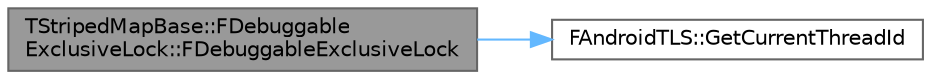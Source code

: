 digraph "TStripedMapBase::FDebuggableExclusiveLock::FDebuggableExclusiveLock"
{
 // INTERACTIVE_SVG=YES
 // LATEX_PDF_SIZE
  bgcolor="transparent";
  edge [fontname=Helvetica,fontsize=10,labelfontname=Helvetica,labelfontsize=10];
  node [fontname=Helvetica,fontsize=10,shape=box,height=0.2,width=0.4];
  rankdir="LR";
  Node1 [id="Node000001",label="TStripedMapBase::FDebuggable\lExclusiveLock::FDebuggableExclusiveLock",height=0.2,width=0.4,color="gray40", fillcolor="grey60", style="filled", fontcolor="black",tooltip=" "];
  Node1 -> Node2 [id="edge1_Node000001_Node000002",color="steelblue1",style="solid",tooltip=" "];
  Node2 [id="Node000002",label="FAndroidTLS::GetCurrentThreadId",height=0.2,width=0.4,color="grey40", fillcolor="white", style="filled",URL="$d9/dbb/structFAndroidTLS.html#a7d676d0c608ddb89e0a912056c1bd028",tooltip="Returns the currently executing thread's id."];
}
